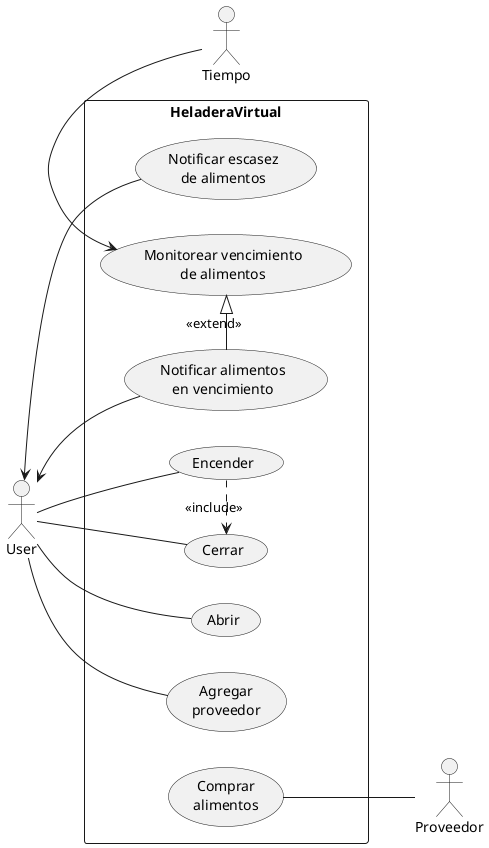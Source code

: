 @startuml
left to right direction
:User:
:Tiempo:
:Proveedor:
rectangle HeladeraVirtual {
    User -- (Abrir)
    User -- (Cerrar)
    User -- (Encender)
    User <- (Notificar escasez\nde alimentos)
    User -- (Agregar\nproveedor)
    User <- (Notificar alimentos\nen vencimiento)
    (Encender) .> (Cerrar) : <<include>>
    (Monitorear vencimiento\nde alimentos) <- Tiempo
    (Notificar alimentos\nen vencimiento) -|> (Monitorear vencimiento\nde alimentos) : <<extend>>
    (Comprar\nalimentos) -- Proveedor
}
@enduml